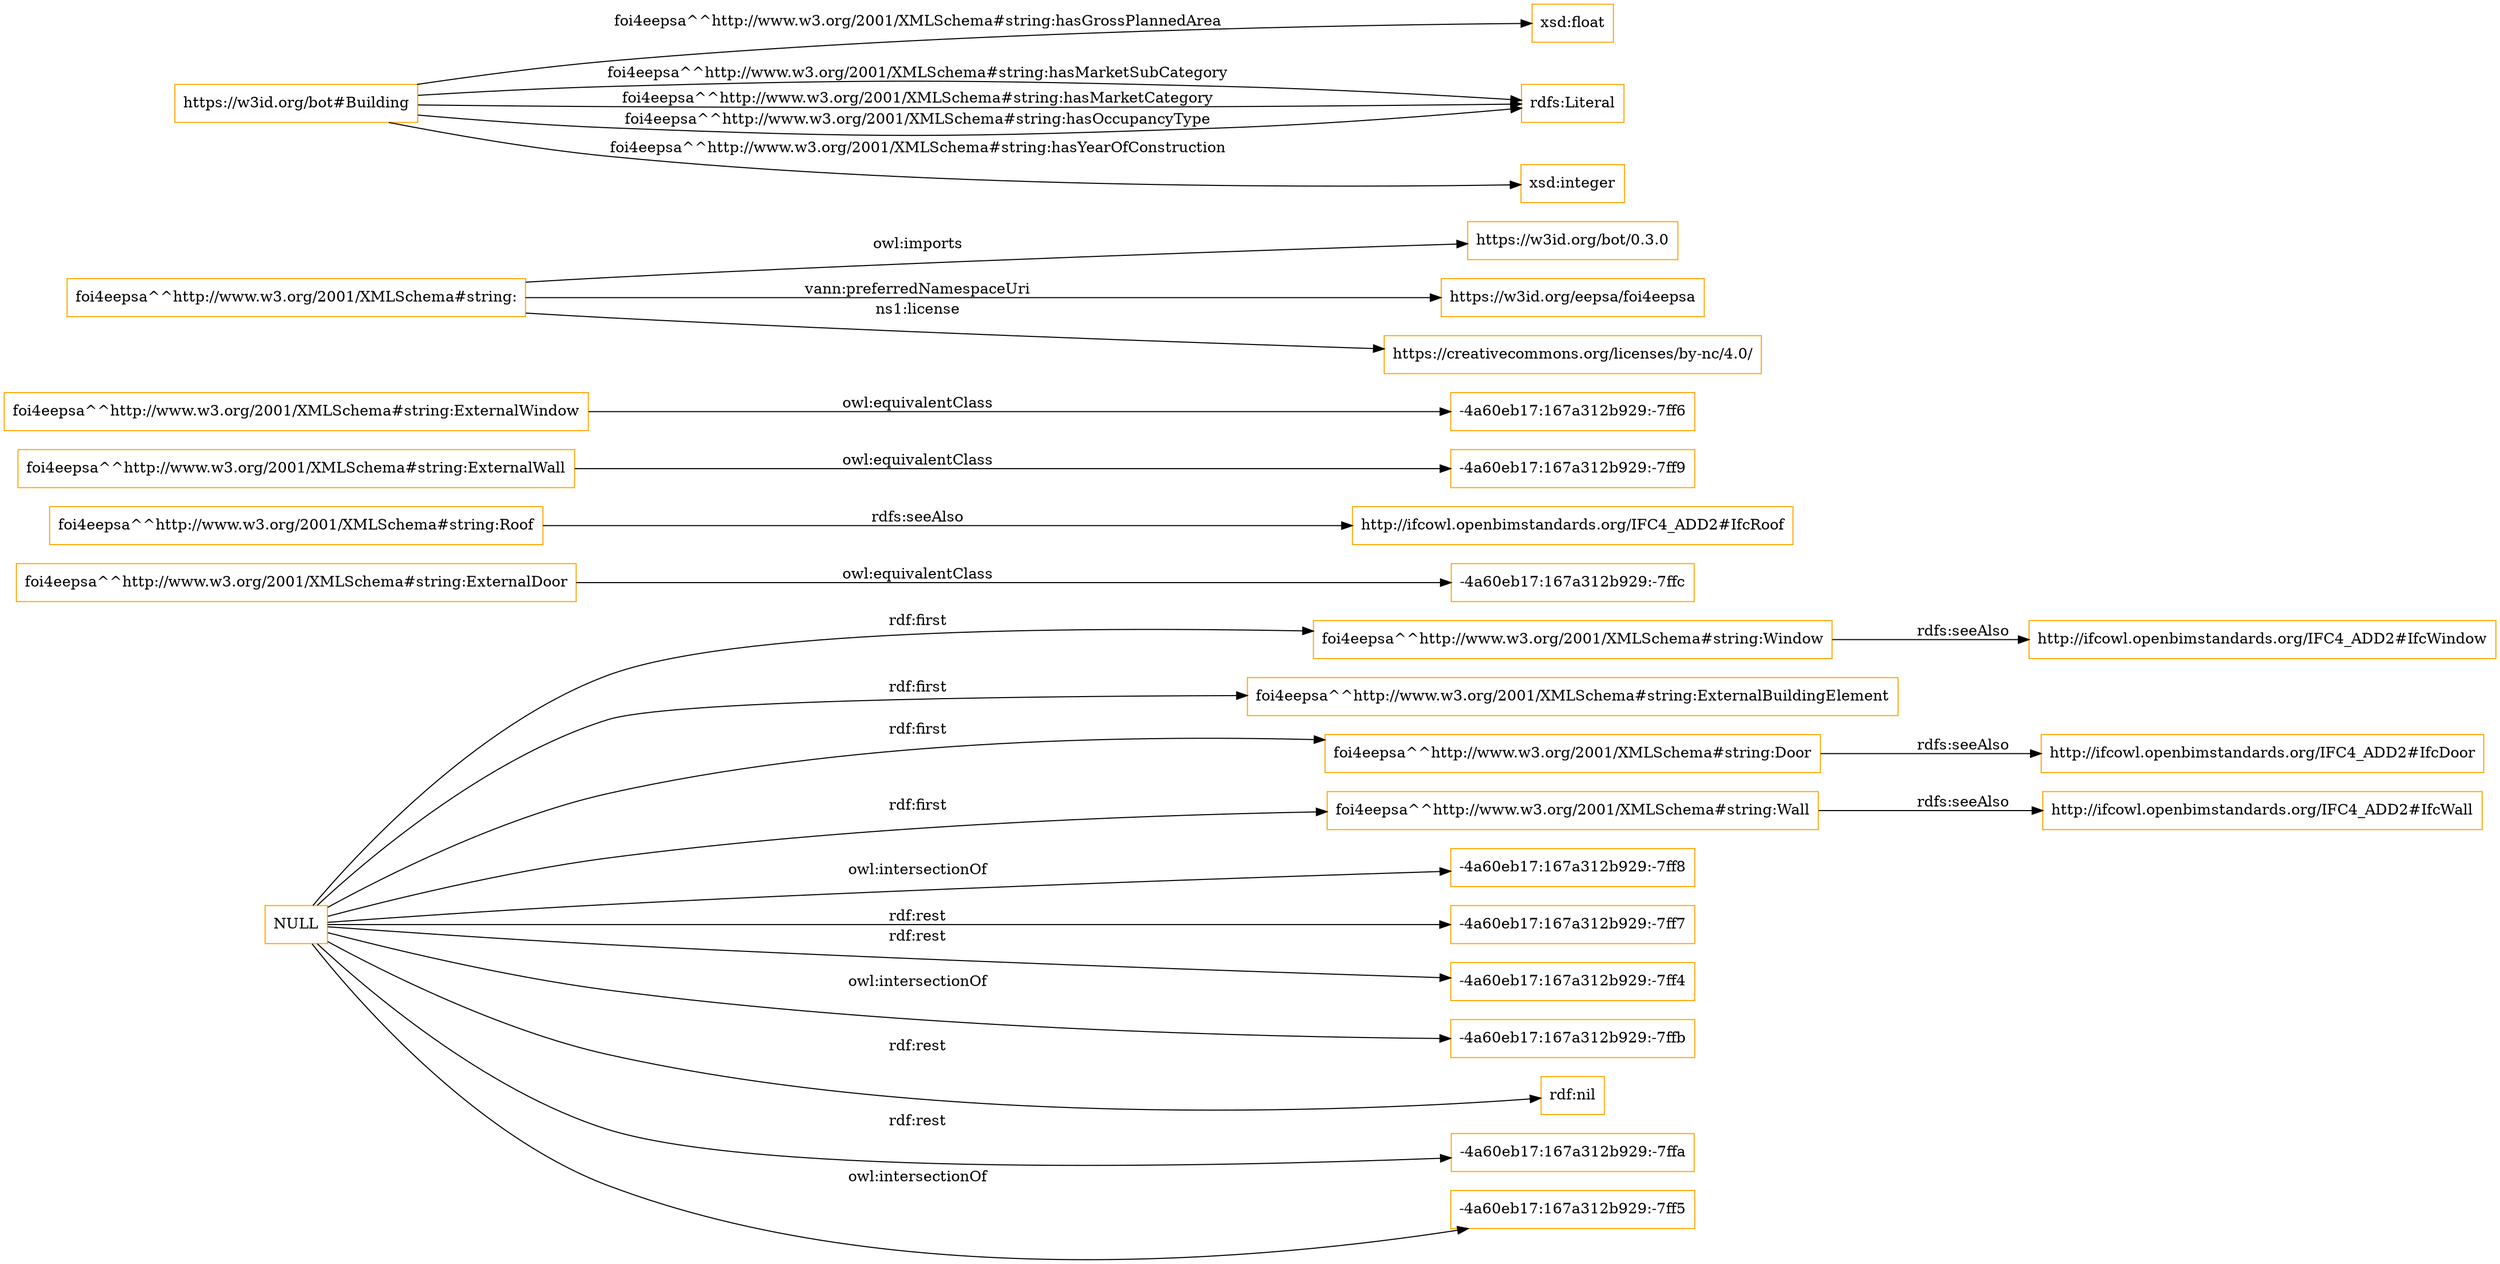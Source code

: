digraph ar2dtool_diagram { 
rankdir=LR;
size="1501"
node [shape = rectangle, color="orange"]; "foi4eepsa^^http://www.w3.org/2001/XMLSchema#string:Window" "foi4eepsa^^http://www.w3.org/2001/XMLSchema#string:ExternalDoor" "foi4eepsa^^http://www.w3.org/2001/XMLSchema#string:Roof" "foi4eepsa^^http://www.w3.org/2001/XMLSchema#string:ExternalWall" "foi4eepsa^^http://www.w3.org/2001/XMLSchema#string:ExternalBuildingElement" "-4a60eb17:167a312b929:-7ff9" "foi4eepsa^^http://www.w3.org/2001/XMLSchema#string:Door" "-4a60eb17:167a312b929:-7ff6" "-4a60eb17:167a312b929:-7ffc" "foi4eepsa^^http://www.w3.org/2001/XMLSchema#string:ExternalWindow" "foi4eepsa^^http://www.w3.org/2001/XMLSchema#string:Wall" ; /*classes style*/
	"foi4eepsa^^http://www.w3.org/2001/XMLSchema#string:Door" -> "http://ifcowl.openbimstandards.org/IFC4_ADD2#IfcDoor" [ label = "rdfs:seeAlso" ];
	"foi4eepsa^^http://www.w3.org/2001/XMLSchema#string:Wall" -> "http://ifcowl.openbimstandards.org/IFC4_ADD2#IfcWall" [ label = "rdfs:seeAlso" ];
	"foi4eepsa^^http://www.w3.org/2001/XMLSchema#string:Roof" -> "http://ifcowl.openbimstandards.org/IFC4_ADD2#IfcRoof" [ label = "rdfs:seeAlso" ];
	"foi4eepsa^^http://www.w3.org/2001/XMLSchema#string:ExternalDoor" -> "-4a60eb17:167a312b929:-7ffc" [ label = "owl:equivalentClass" ];
	"foi4eepsa^^http://www.w3.org/2001/XMLSchema#string:ExternalWindow" -> "-4a60eb17:167a312b929:-7ff6" [ label = "owl:equivalentClass" ];
	"foi4eepsa^^http://www.w3.org/2001/XMLSchema#string:ExternalWall" -> "-4a60eb17:167a312b929:-7ff9" [ label = "owl:equivalentClass" ];
	"foi4eepsa^^http://www.w3.org/2001/XMLSchema#string:Window" -> "http://ifcowl.openbimstandards.org/IFC4_ADD2#IfcWindow" [ label = "rdfs:seeAlso" ];
	"foi4eepsa^^http://www.w3.org/2001/XMLSchema#string:" -> "https://w3id.org/bot/0.3.0" [ label = "owl:imports" ];
	"foi4eepsa^^http://www.w3.org/2001/XMLSchema#string:" -> "https://w3id.org/eepsa/foi4eepsa" [ label = "vann:preferredNamespaceUri" ];
	"foi4eepsa^^http://www.w3.org/2001/XMLSchema#string:" -> "https://creativecommons.org/licenses/by-nc/4.0/" [ label = "ns1:license" ];
	"NULL" -> "-4a60eb17:167a312b929:-7ff8" [ label = "owl:intersectionOf" ];
	"NULL" -> "-4a60eb17:167a312b929:-7ff7" [ label = "rdf:rest" ];
	"NULL" -> "foi4eepsa^^http://www.w3.org/2001/XMLSchema#string:Window" [ label = "rdf:first" ];
	"NULL" -> "-4a60eb17:167a312b929:-7ff4" [ label = "rdf:rest" ];
	"NULL" -> "-4a60eb17:167a312b929:-7ffb" [ label = "owl:intersectionOf" ];
	"NULL" -> "foi4eepsa^^http://www.w3.org/2001/XMLSchema#string:ExternalBuildingElement" [ label = "rdf:first" ];
	"NULL" -> "rdf:nil" [ label = "rdf:rest" ];
	"NULL" -> "-4a60eb17:167a312b929:-7ffa" [ label = "rdf:rest" ];
	"NULL" -> "foi4eepsa^^http://www.w3.org/2001/XMLSchema#string:Door" [ label = "rdf:first" ];
	"NULL" -> "-4a60eb17:167a312b929:-7ff5" [ label = "owl:intersectionOf" ];
	"NULL" -> "foi4eepsa^^http://www.w3.org/2001/XMLSchema#string:Wall" [ label = "rdf:first" ];
	"https://w3id.org/bot#Building" -> "xsd:float" [ label = "foi4eepsa^^http://www.w3.org/2001/XMLSchema#string:hasGrossPlannedArea" ];
	"https://w3id.org/bot#Building" -> "rdfs:Literal" [ label = "foi4eepsa^^http://www.w3.org/2001/XMLSchema#string:hasMarketSubCategory" ];
	"https://w3id.org/bot#Building" -> "xsd:integer" [ label = "foi4eepsa^^http://www.w3.org/2001/XMLSchema#string:hasYearOfConstruction" ];
	"https://w3id.org/bot#Building" -> "rdfs:Literal" [ label = "foi4eepsa^^http://www.w3.org/2001/XMLSchema#string:hasMarketCategory" ];
	"https://w3id.org/bot#Building" -> "rdfs:Literal" [ label = "foi4eepsa^^http://www.w3.org/2001/XMLSchema#string:hasOccupancyType" ];

}
